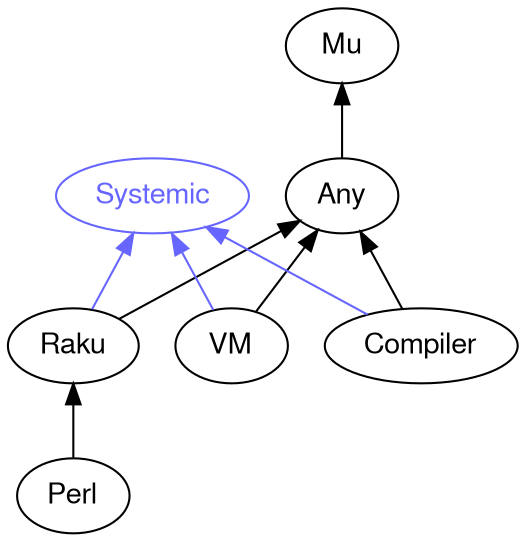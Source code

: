 digraph "perl6-type-graph" {
    rankdir=BT;
    splines=polyline;
    overlap=false; 
    // Types
    "Systemic" [color="#6666FF", fontcolor="#6666FF", href="/type/Systemic", fontname="FreeSans"];
    "Mu" [color="#000000", fontcolor="#000000", href="/type/Mu", fontname="FreeSans"];
    "Any" [color="#000000", fontcolor="#000000", href="/type/Any", fontname="FreeSans"];
    "Raku" [color="#000000", fontcolor="#000000", href="/type/Raku", fontname="FreeSans"];
    "VM" [color="#000000", fontcolor="#000000", href="/type/VM", fontname="FreeSans"];
    "Compiler" [color="#000000", fontcolor="#000000", href="/type/Compiler", fontname="FreeSans"];
    "Perl" [color="#000000", fontcolor="#000000", href="/type/Perl", fontname="FreeSans"];

    // Superclasses
    "Any" -> "Mu" [color="#000000"];
    "Raku" -> "Any" [color="#000000"];
    "VM" -> "Any" [color="#000000"];
    "Compiler" -> "Any" [color="#000000"];
    "Perl" -> "Raku" [color="#000000"];

    // Roles
    "Raku" -> "Systemic" [color="#6666FF"];
    "VM" -> "Systemic" [color="#6666FF"];
    "Compiler" -> "Systemic" [color="#6666FF"];
}
